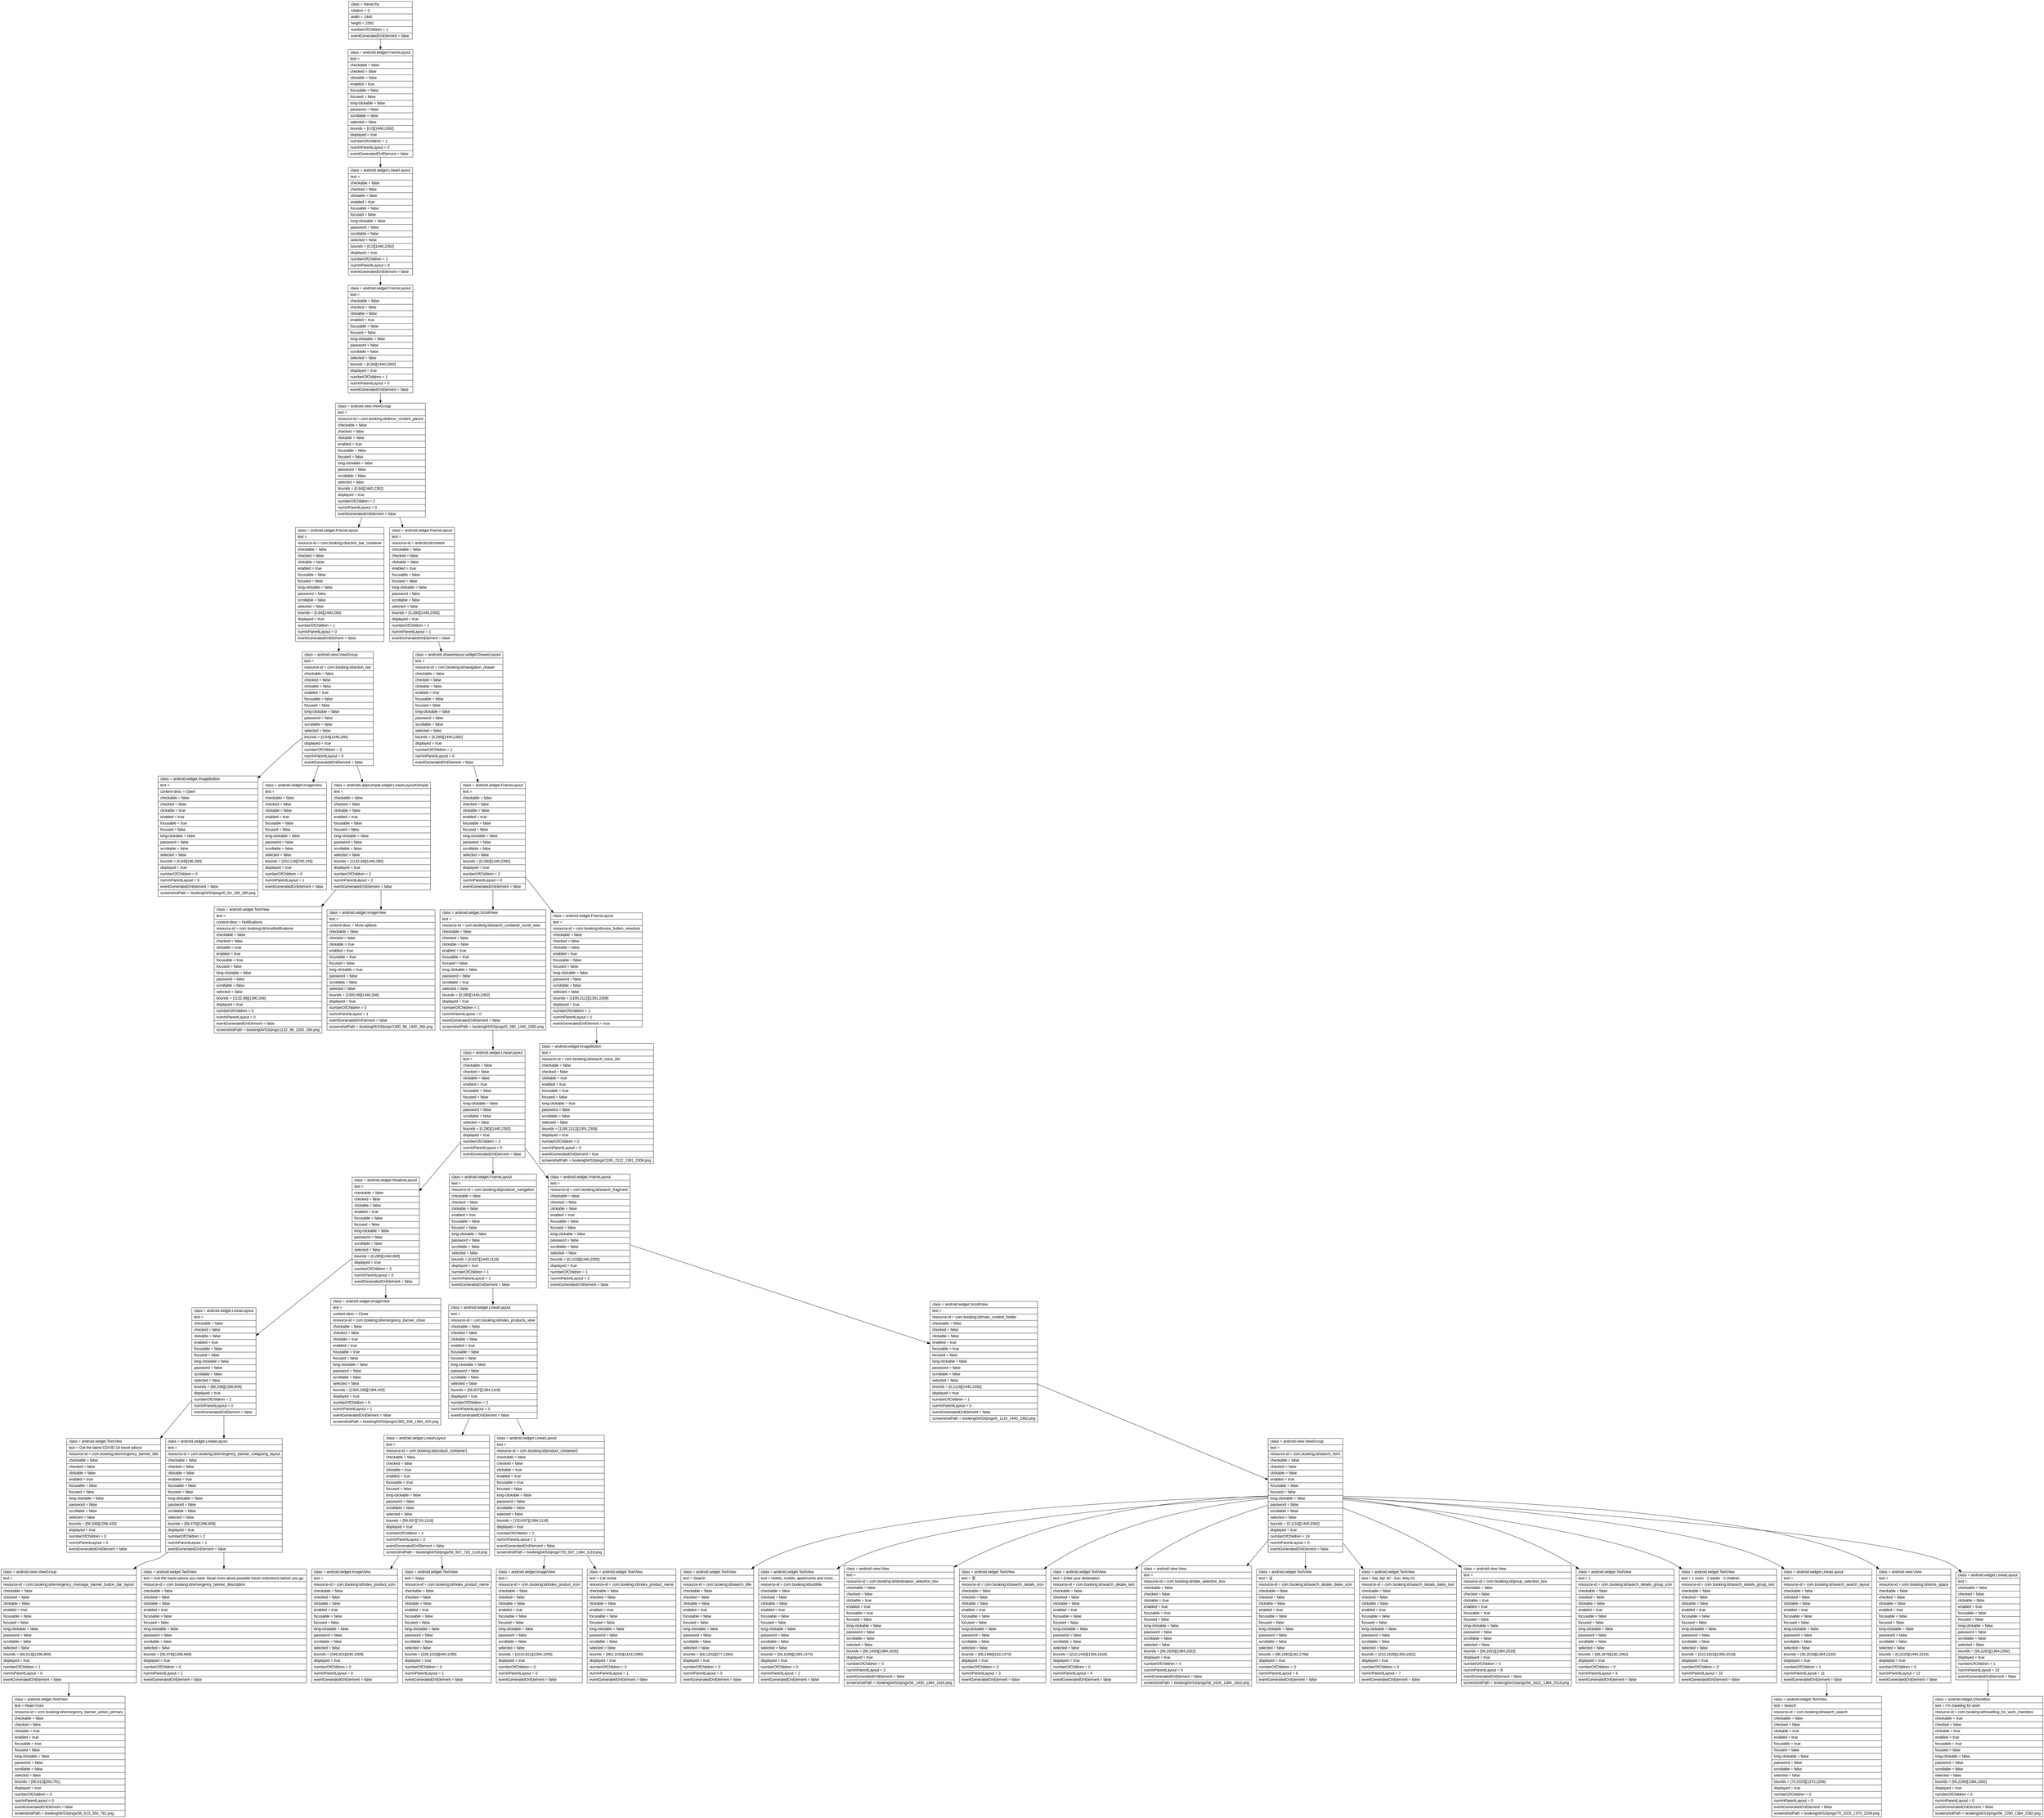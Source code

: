 digraph Layout {

	node [shape=record fontname=Arial];

	0	[label="{class = hierarchy\l|rotation = 0\l|width = 1440\l|height = 2392\l|numberOfChildren = 1\l|eventGeneratedOnElement = false \l}"]
	1	[label="{class = android.widget.FrameLayout\l|text = \l|checkable = false\l|checked = false\l|clickable = false\l|enabled = true\l|focusable = false\l|focused = false\l|long-clickable = false\l|password = false\l|scrollable = false\l|selected = false\l|bounds = [0,0][1440,2392]\l|displayed = true\l|numberOfChildren = 1\l|numInParentLayout = 0\l|eventGeneratedOnElement = false \l}"]
	2	[label="{class = android.widget.LinearLayout\l|text = \l|checkable = false\l|checked = false\l|clickable = false\l|enabled = true\l|focusable = false\l|focused = false\l|long-clickable = false\l|password = false\l|scrollable = false\l|selected = false\l|bounds = [0,0][1440,2392]\l|displayed = true\l|numberOfChildren = 1\l|numInParentLayout = 0\l|eventGeneratedOnElement = false \l}"]
	3	[label="{class = android.widget.FrameLayout\l|text = \l|checkable = false\l|checked = false\l|clickable = false\l|enabled = true\l|focusable = false\l|focused = false\l|long-clickable = false\l|password = false\l|scrollable = false\l|selected = false\l|bounds = [0,84][1440,2392]\l|displayed = true\l|numberOfChildren = 1\l|numInParentLayout = 0\l|eventGeneratedOnElement = false \l}"]
	4	[label="{class = android.view.ViewGroup\l|text = \l|resource-id = com.booking:id/decor_content_parent\l|checkable = false\l|checked = false\l|clickable = false\l|enabled = true\l|focusable = false\l|focused = false\l|long-clickable = false\l|password = false\l|scrollable = false\l|selected = false\l|bounds = [0,84][1440,2392]\l|displayed = true\l|numberOfChildren = 2\l|numInParentLayout = 0\l|eventGeneratedOnElement = false \l}"]
	5	[label="{class = android.widget.FrameLayout\l|text = \l|resource-id = com.booking:id/action_bar_container\l|checkable = false\l|checked = false\l|clickable = false\l|enabled = true\l|focusable = false\l|focused = false\l|long-clickable = false\l|password = false\l|scrollable = false\l|selected = false\l|bounds = [0,84][1440,280]\l|displayed = true\l|numberOfChildren = 1\l|numInParentLayout = 0\l|eventGeneratedOnElement = false \l}"]
	6	[label="{class = android.widget.FrameLayout\l|text = \l|resource-id = android:id/content\l|checkable = false\l|checked = false\l|clickable = false\l|enabled = true\l|focusable = false\l|focused = false\l|long-clickable = false\l|password = false\l|scrollable = false\l|selected = false\l|bounds = [0,280][1440,2392]\l|displayed = true\l|numberOfChildren = 1\l|numInParentLayout = 1\l|eventGeneratedOnElement = false \l}"]
	7	[label="{class = android.view.ViewGroup\l|text = \l|resource-id = com.booking:id/action_bar\l|checkable = false\l|checked = false\l|clickable = false\l|enabled = true\l|focusable = false\l|focused = false\l|long-clickable = false\l|password = false\l|scrollable = false\l|selected = false\l|bounds = [0,84][1440,280]\l|displayed = true\l|numberOfChildren = 3\l|numInParentLayout = 0\l|eventGeneratedOnElement = false \l}"]
	8	[label="{class = androidx.drawerlayout.widget.DrawerLayout\l|text = \l|resource-id = com.booking:id/navigation_drawer\l|checkable = false\l|checked = false\l|clickable = false\l|enabled = true\l|focusable = false\l|focused = false\l|long-clickable = false\l|password = false\l|scrollable = false\l|selected = false\l|bounds = [0,280][1440,2392]\l|displayed = true\l|numberOfChildren = 1\l|numInParentLayout = 0\l|eventGeneratedOnElement = false \l}"]
	9	[label="{class = android.widget.ImageButton\l|text = \l|content-desc = Open\l|checkable = false\l|checked = false\l|clickable = true\l|enabled = true\l|focusable = true\l|focused = false\l|long-clickable = false\l|password = false\l|scrollable = false\l|selected = false\l|bounds = [0,84][196,280]\l|displayed = true\l|numberOfChildren = 0\l|numInParentLayout = 0\l|eventGeneratedOnElement = false \l|screenshotPath = booking04/S3/pngs/0_84_196_280.png\l}"]
	10	[label="{class = android.widget.ImageView\l|text = \l|checkable = false\l|checked = false\l|clickable = false\l|enabled = true\l|focusable = false\l|focused = false\l|long-clickable = false\l|password = false\l|scrollable = false\l|selected = false\l|bounds = [252,119][700,245]\l|displayed = true\l|numberOfChildren = 0\l|numInParentLayout = 1\l|eventGeneratedOnElement = false \l}"]
	11	[label="{class = androidx.appcompat.widget.LinearLayoutCompat\l|text = \l|checkable = false\l|checked = false\l|clickable = false\l|enabled = true\l|focusable = false\l|focused = false\l|long-clickable = false\l|password = false\l|scrollable = false\l|selected = false\l|bounds = [1132,84][1440,280]\l|displayed = true\l|numberOfChildren = 2\l|numInParentLayout = 2\l|eventGeneratedOnElement = false \l}"]
	12	[label="{class = android.widget.FrameLayout\l|text = \l|checkable = false\l|checked = false\l|clickable = false\l|enabled = true\l|focusable = false\l|focused = false\l|long-clickable = false\l|password = false\l|scrollable = false\l|selected = false\l|bounds = [0,280][1440,2392]\l|displayed = true\l|numberOfChildren = 2\l|numInParentLayout = 0\l|eventGeneratedOnElement = false \l}"]
	13	[label="{class = android.widget.TextView\l|text = \l|content-desc = Notifications\l|resource-id = com.booking:id/mnuNotifications\l|checkable = false\l|checked = false\l|clickable = true\l|enabled = true\l|focusable = true\l|focused = false\l|long-clickable = false\l|password = false\l|scrollable = false\l|selected = false\l|bounds = [1132,98][1300,266]\l|displayed = true\l|numberOfChildren = 0\l|numInParentLayout = 0\l|eventGeneratedOnElement = false \l|screenshotPath = booking04/S3/pngs/1132_98_1300_266.png\l}"]
	14	[label="{class = android.widget.ImageView\l|text = \l|content-desc = More options\l|checkable = false\l|checked = false\l|clickable = true\l|enabled = true\l|focusable = true\l|focused = false\l|long-clickable = true\l|password = false\l|scrollable = false\l|selected = false\l|bounds = [1300,98][1440,266]\l|displayed = true\l|numberOfChildren = 0\l|numInParentLayout = 1\l|eventGeneratedOnElement = false \l|screenshotPath = booking04/S3/pngs/1300_98_1440_266.png\l}"]
	15	[label="{class = android.widget.ScrollView\l|text = \l|resource-id = com.booking:id/search_container_scroll_view\l|checkable = false\l|checked = false\l|clickable = false\l|enabled = true\l|focusable = true\l|focused = false\l|long-clickable = false\l|password = false\l|scrollable = true\l|selected = false\l|bounds = [0,280][1440,2392]\l|displayed = true\l|numberOfChildren = 1\l|numInParentLayout = 0\l|eventGeneratedOnElement = false \l|screenshotPath = booking04/S3/pngs/0_280_1440_2392.png\l}"]
	16	[label="{class = android.widget.FrameLayout\l|text = \l|resource-id = com.booking:id/voice_button_viewstub\l|checkable = false\l|checked = false\l|clickable = false\l|enabled = true\l|focusable = false\l|focused = false\l|long-clickable = false\l|password = false\l|scrollable = false\l|selected = false\l|bounds = [1195,2112][1391,2308]\l|displayed = true\l|numberOfChildren = 1\l|numInParentLayout = 1\l|eventGeneratedOnElement = true \l}"]
	17	[label="{class = android.widget.LinearLayout\l|text = \l|checkable = false\l|checked = false\l|clickable = false\l|enabled = true\l|focusable = false\l|focused = false\l|long-clickable = false\l|password = false\l|scrollable = false\l|selected = false\l|bounds = [0,280][1440,2392]\l|displayed = true\l|numberOfChildren = 3\l|numInParentLayout = 0\l|eventGeneratedOnElement = false \l}"]
	18	[label="{class = android.widget.ImageButton\l|text = \l|resource-id = com.booking:id/search_voice_btn\l|checkable = false\l|checked = false\l|clickable = true\l|enabled = true\l|focusable = true\l|focused = false\l|long-clickable = true\l|password = false\l|scrollable = false\l|selected = false\l|bounds = [1195,2112][1391,2308]\l|displayed = true\l|numberOfChildren = 0\l|numInParentLayout = 0\l|eventGeneratedOnElement = true \l|screenshotPath = booking04/S3/pngs/1195_2112_1391_2308.png\l}"]
	19	[label="{class = android.widget.RelativeLayout\l|text = \l|checkable = false\l|checked = false\l|clickable = false\l|enabled = true\l|focusable = false\l|focused = false\l|long-clickable = false\l|password = false\l|scrollable = false\l|selected = false\l|bounds = [0,280][1440,809]\l|displayed = true\l|numberOfChildren = 2\l|numInParentLayout = 0\l|eventGeneratedOnElement = false \l}"]
	20	[label="{class = android.widget.FrameLayout\l|text = \l|resource-id = com.booking:id/products_navigation\l|checkable = false\l|checked = false\l|clickable = false\l|enabled = true\l|focusable = false\l|focused = false\l|long-clickable = false\l|password = false\l|scrollable = false\l|selected = false\l|bounds = [0,837][1440,1118]\l|displayed = true\l|numberOfChildren = 1\l|numInParentLayout = 1\l|eventGeneratedOnElement = false \l}"]
	21	[label="{class = android.widget.FrameLayout\l|text = \l|resource-id = com.booking:id/search_fragment\l|checkable = false\l|checked = false\l|clickable = false\l|enabled = true\l|focusable = false\l|focused = false\l|long-clickable = false\l|password = false\l|scrollable = false\l|selected = false\l|bounds = [0,1118][1440,2392]\l|displayed = true\l|numberOfChildren = 1\l|numInParentLayout = 2\l|eventGeneratedOnElement = false \l}"]
	22	[label="{class = android.widget.LinearLayout\l|text = \l|checkable = false\l|checked = false\l|clickable = false\l|enabled = true\l|focusable = false\l|focused = false\l|long-clickable = false\l|password = false\l|scrollable = false\l|selected = false\l|bounds = [56,336][1286,809]\l|displayed = true\l|numberOfChildren = 2\l|numInParentLayout = 0\l|eventGeneratedOnElement = false \l}"]
	23	[label="{class = android.widget.ImageView\l|text = \l|content-desc = Close\l|resource-id = com.booking:id/emergency_banner_close\l|checkable = false\l|checked = false\l|clickable = true\l|enabled = true\l|focusable = true\l|focused = false\l|long-clickable = false\l|password = false\l|scrollable = false\l|selected = false\l|bounds = [1300,336][1384,420]\l|displayed = true\l|numberOfChildren = 0\l|numInParentLayout = 1\l|eventGeneratedOnElement = false \l|screenshotPath = booking04/S3/pngs/1300_336_1384_420.png\l}"]
	24	[label="{class = android.widget.LinearLayout\l|text = \l|resource-id = com.booking:id/index_products_view\l|checkable = false\l|checked = false\l|clickable = false\l|enabled = true\l|focusable = false\l|focused = false\l|long-clickable = false\l|password = false\l|scrollable = false\l|selected = false\l|bounds = [56,837][1384,1118]\l|displayed = true\l|numberOfChildren = 2\l|numInParentLayout = 0\l|eventGeneratedOnElement = false \l}"]
	25	[label="{class = android.widget.ScrollView\l|text = \l|resource-id = com.booking:id/main_content_holder\l|checkable = false\l|checked = false\l|clickable = false\l|enabled = true\l|focusable = true\l|focused = false\l|long-clickable = false\l|password = false\l|scrollable = false\l|selected = false\l|bounds = [0,1118][1440,2392]\l|displayed = true\l|numberOfChildren = 1\l|numInParentLayout = 0\l|eventGeneratedOnElement = false \l|screenshotPath = booking04/S3/pngs/0_1118_1440_2392.png\l}"]
	26	[label="{class = android.widget.TextView\l|text = Get the latest COVID-19 travel advice\l|resource-id = com.booking:id/emergency_banner_title\l|checkable = false\l|checked = false\l|clickable = false\l|enabled = true\l|focusable = false\l|focused = false\l|long-clickable = false\l|password = false\l|scrollable = false\l|selected = false\l|bounds = [56,336][1286,420]\l|displayed = true\l|numberOfChildren = 0\l|numInParentLayout = 0\l|eventGeneratedOnElement = false \l}"]
	27	[label="{class = android.widget.LinearLayout\l|text = \l|resource-id = com.booking:id/emergency_banner_collapsing_layout\l|checkable = false\l|checked = false\l|clickable = false\l|enabled = true\l|focusable = false\l|focused = false\l|long-clickable = false\l|password = false\l|scrollable = false\l|selected = false\l|bounds = [56,476][1286,809]\l|displayed = true\l|numberOfChildren = 2\l|numInParentLayout = 1\l|eventGeneratedOnElement = false \l}"]
	28	[label="{class = android.widget.LinearLayout\l|text = \l|resource-id = com.booking:id/product_container1\l|checkable = false\l|checked = false\l|clickable = true\l|enabled = true\l|focusable = true\l|focused = false\l|long-clickable = false\l|password = false\l|scrollable = false\l|selected = false\l|bounds = [56,837][720,1118]\l|displayed = true\l|numberOfChildren = 2\l|numInParentLayout = 0\l|eventGeneratedOnElement = false \l|screenshotPath = booking04/S3/pngs/56_837_720_1118.png\l}"]
	29	[label="{class = android.widget.LinearLayout\l|text = \l|resource-id = com.booking:id/product_container2\l|checkable = false\l|checked = false\l|clickable = true\l|enabled = true\l|focusable = true\l|focused = false\l|long-clickable = false\l|password = false\l|scrollable = false\l|selected = false\l|bounds = [720,837][1384,1118]\l|displayed = true\l|numberOfChildren = 2\l|numInParentLayout = 1\l|eventGeneratedOnElement = false \l|screenshotPath = booking04/S3/pngs/720_837_1384_1118.png\l}"]
	30	[label="{class = android.view.ViewGroup\l|text = \l|resource-id = com.booking:id/search_form\l|checkable = false\l|checked = false\l|clickable = false\l|enabled = true\l|focusable = false\l|focused = false\l|long-clickable = false\l|password = false\l|scrollable = false\l|selected = false\l|bounds = [0,1118][1440,2392]\l|displayed = true\l|numberOfChildren = 14\l|numInParentLayout = 0\l|eventGeneratedOnElement = false \l}"]
	31	[label="{class = android.view.ViewGroup\l|text = \l|resource-id = com.booking:id/emergency_message_banner_button_bar_layout\l|checkable = false\l|checked = false\l|clickable = false\l|enabled = true\l|focusable = false\l|focused = false\l|long-clickable = false\l|password = false\l|scrollable = false\l|selected = false\l|bounds = [56,613][1286,809]\l|displayed = true\l|numberOfChildren = 1\l|numInParentLayout = 0\l|eventGeneratedOnElement = false \l}"]
	32	[label="{class = android.widget.TextView\l|text = Get the travel advice you need. Read more about possible travel restrictions before you go.\l|resource-id = com.booking:id/emergency_banner_description\l|checkable = false\l|checked = false\l|clickable = false\l|enabled = true\l|focusable = false\l|focused = false\l|long-clickable = false\l|password = false\l|scrollable = false\l|selected = false\l|bounds = [56,476][1286,669]\l|displayed = true\l|numberOfChildren = 0\l|numInParentLayout = 1\l|eventGeneratedOnElement = false \l}"]
	33	[label="{class = android.widget.ImageView\l|text = \l|resource-id = com.booking:id/index_product_icon\l|checkable = false\l|checked = false\l|clickable = false\l|enabled = true\l|focusable = false\l|focused = false\l|long-clickable = false\l|password = false\l|scrollable = false\l|selected = false\l|bounds = [346,921][430,1005]\l|displayed = true\l|numberOfChildren = 0\l|numInParentLayout = 0\l|eventGeneratedOnElement = false \l}"]
	34	[label="{class = android.widget.TextView\l|text = Stays\l|resource-id = com.booking:id/index_product_name\l|checkable = false\l|checked = false\l|clickable = false\l|enabled = true\l|focusable = false\l|focused = false\l|long-clickable = false\l|password = false\l|scrollable = false\l|selected = false\l|bounds = [336,1033][440,1090]\l|displayed = true\l|numberOfChildren = 0\l|numInParentLayout = 1\l|eventGeneratedOnElement = false \l}"]
	35	[label="{class = android.widget.ImageView\l|text = \l|resource-id = com.booking:id/index_product_icon\l|checkable = false\l|checked = false\l|clickable = false\l|enabled = true\l|focusable = false\l|focused = false\l|long-clickable = false\l|password = false\l|scrollable = false\l|selected = false\l|bounds = [1010,921][1094,1005]\l|displayed = true\l|numberOfChildren = 0\l|numInParentLayout = 0\l|eventGeneratedOnElement = false \l}"]
	36	[label="{class = android.widget.TextView\l|text = Car rental\l|resource-id = com.booking:id/index_product_name\l|checkable = false\l|checked = false\l|clickable = false\l|enabled = true\l|focusable = false\l|focused = false\l|long-clickable = false\l|password = false\l|scrollable = false\l|selected = false\l|bounds = [962,1033][1142,1090]\l|displayed = true\l|numberOfChildren = 0\l|numInParentLayout = 1\l|eventGeneratedOnElement = false \l}"]
	37	[label="{class = android.widget.TextView\l|text = Search\l|resource-id = com.booking:id/search_title\l|checkable = false\l|checked = false\l|clickable = false\l|enabled = true\l|focusable = false\l|focused = false\l|long-clickable = false\l|password = false\l|scrollable = false\l|selected = false\l|bounds = [56,1202][277,1284]\l|displayed = true\l|numberOfChildren = 0\l|numInParentLayout = 0\l|eventGeneratedOnElement = false \l}"]
	38	[label="{class = android.widget.TextView\l|text = Hotels, motels, apartments and more…\l|resource-id = com.booking:id/subtitle\l|checkable = false\l|checked = false\l|clickable = false\l|enabled = true\l|focusable = false\l|focused = false\l|long-clickable = false\l|password = false\l|scrollable = false\l|selected = false\l|bounds = [56,1298][1384,1374]\l|displayed = true\l|numberOfChildren = 0\l|numInParentLayout = 1\l|eventGeneratedOnElement = false \l}"]
	39	[label="{class = android.view.View\l|text = \l|resource-id = com.booking:id/destination_selection_box\l|checkable = false\l|checked = false\l|clickable = true\l|enabled = true\l|focusable = true\l|focused = false\l|long-clickable = false\l|password = false\l|scrollable = false\l|selected = false\l|bounds = [56,1430][1384,1626]\l|displayed = true\l|numberOfChildren = 0\l|numInParentLayout = 2\l|eventGeneratedOnElement = false \l|screenshotPath = booking04/S3/pngs/56_1430_1384_1626.png\l}"]
	40	[label="{class = android.widget.TextView\l|text = 뀒\l|resource-id = com.booking:id/search_details_icon\l|checkable = false\l|checked = false\l|clickable = false\l|enabled = true\l|focusable = false\l|focused = false\l|long-clickable = false\l|password = false\l|scrollable = false\l|selected = false\l|bounds = [98,1486][182,1570]\l|displayed = true\l|numberOfChildren = 0\l|numInParentLayout = 3\l|eventGeneratedOnElement = false \l}"]
	41	[label="{class = android.widget.TextView\l|text = Enter your destination\l|resource-id = com.booking:id/search_details_text\l|checkable = false\l|checked = false\l|clickable = false\l|enabled = true\l|focusable = false\l|focused = false\l|long-clickable = false\l|password = false\l|scrollable = false\l|selected = false\l|bounds = [210,1430][1356,1626]\l|displayed = true\l|numberOfChildren = 0\l|numInParentLayout = 4\l|eventGeneratedOnElement = false \l}"]
	42	[label="{class = android.view.View\l|text = \l|resource-id = com.booking:id/date_selection_box\l|checkable = false\l|checked = false\l|clickable = true\l|enabled = true\l|focusable = true\l|focused = false\l|long-clickable = false\l|password = false\l|scrollable = false\l|selected = false\l|bounds = [56,1626][1384,1822]\l|displayed = true\l|numberOfChildren = 0\l|numInParentLayout = 5\l|eventGeneratedOnElement = false \l|screenshotPath = booking04/S3/pngs/56_1626_1384_1822.png\l}"]
	43	[label="{class = android.widget.TextView\l|text = 낤\l|resource-id = com.booking:id/search_details_dates_icon\l|checkable = false\l|checked = false\l|clickable = false\l|enabled = true\l|focusable = false\l|focused = false\l|long-clickable = false\l|password = false\l|scrollable = false\l|selected = false\l|bounds = [98,1682][182,1766]\l|displayed = true\l|numberOfChildren = 0\l|numInParentLayout = 6\l|eventGeneratedOnElement = false \l}"]
	44	[label="{class = android.widget.TextView\l|text = Sat, Apr 30 - Sun, May 01\l|resource-id = com.booking:id/search_details_dates_text\l|checkable = false\l|checked = false\l|clickable = false\l|enabled = true\l|focusable = false\l|focused = false\l|long-clickable = false\l|password = false\l|scrollable = false\l|selected = false\l|bounds = [210,1626][1356,1822]\l|displayed = true\l|numberOfChildren = 0\l|numInParentLayout = 7\l|eventGeneratedOnElement = false \l}"]
	45	[label="{class = android.view.View\l|text = \l|resource-id = com.booking:id/group_selection_box\l|checkable = false\l|checked = false\l|clickable = true\l|enabled = true\l|focusable = true\l|focused = false\l|long-clickable = false\l|password = false\l|scrollable = false\l|selected = false\l|bounds = [56,1822][1384,2018]\l|displayed = true\l|numberOfChildren = 0\l|numInParentLayout = 8\l|eventGeneratedOnElement = false \l|screenshotPath = booking04/S3/pngs/56_1822_1384_2018.png\l}"]
	46	[label="{class = android.widget.TextView\l|text = 1\l|resource-id = com.booking:id/search_details_group_icon\l|checkable = false\l|checked = false\l|clickable = false\l|enabled = true\l|focusable = false\l|focused = false\l|long-clickable = false\l|password = false\l|scrollable = false\l|selected = false\l|bounds = [98,1878][182,1962]\l|displayed = true\l|numberOfChildren = 0\l|numInParentLayout = 9\l|eventGeneratedOnElement = false \l}"]
	47	[label="{class = android.widget.TextView\l|text = 1 room · 2 adults · 0 children\l|resource-id = com.booking:id/search_details_group_text\l|checkable = false\l|checked = false\l|clickable = false\l|enabled = true\l|focusable = false\l|focused = false\l|long-clickable = false\l|password = false\l|scrollable = false\l|selected = false\l|bounds = [210,1822][1356,2018]\l|displayed = true\l|numberOfChildren = 0\l|numInParentLayout = 10\l|eventGeneratedOnElement = false \l}"]
	48	[label="{class = android.widget.LinearLayout\l|text = \l|resource-id = com.booking:id/search_search_layout\l|checkable = false\l|checked = false\l|clickable = false\l|enabled = true\l|focusable = false\l|focused = false\l|long-clickable = false\l|password = false\l|scrollable = false\l|selected = false\l|bounds = [56,2018][1384,2220]\l|displayed = true\l|numberOfChildren = 1\l|numInParentLayout = 11\l|eventGeneratedOnElement = false \l}"]
	49	[label="{class = android.view.View\l|text = \l|resource-id = com.booking:id/extra_space\l|checkable = false\l|checked = false\l|clickable = false\l|enabled = true\l|focusable = false\l|focused = false\l|long-clickable = false\l|password = false\l|scrollable = false\l|selected = false\l|bounds = [0,2220][1440,2234]\l|displayed = true\l|numberOfChildren = 0\l|numInParentLayout = 12\l|eventGeneratedOnElement = false \l}"]
	50	[label="{class = android.widget.LinearLayout\l|text = \l|checkable = false\l|checked = false\l|clickable = false\l|enabled = true\l|focusable = false\l|focused = false\l|long-clickable = false\l|password = false\l|scrollable = false\l|selected = false\l|bounds = [56,2262][1384,2392]\l|displayed = true\l|numberOfChildren = 1\l|numInParentLayout = 13\l|eventGeneratedOnElement = false \l}"]
	51	[label="{class = android.widget.TextView\l|text = Read more\l|resource-id = com.booking:id/emergency_banner_action_primary\l|checkable = false\l|checked = false\l|clickable = true\l|enabled = true\l|focusable = true\l|focused = false\l|long-clickable = false\l|password = false\l|scrollable = false\l|selected = false\l|bounds = [56,613][350,781]\l|displayed = true\l|numberOfChildren = 0\l|numInParentLayout = 0\l|eventGeneratedOnElement = false \l|screenshotPath = booking04/S3/pngs/56_613_350_781.png\l}"]
	52	[label="{class = android.widget.TextView\l|text = Search\l|resource-id = com.booking:id/search_search\l|checkable = false\l|checked = false\l|clickable = true\l|enabled = true\l|focusable = true\l|focused = false\l|long-clickable = false\l|password = false\l|scrollable = false\l|selected = false\l|bounds = [70,2025][1370,2206]\l|displayed = true\l|numberOfChildren = 0\l|numInParentLayout = 0\l|eventGeneratedOnElement = false \l|screenshotPath = booking04/S3/pngs/70_2025_1370_2206.png\l}"]
	53	[label="{class = android.widget.CheckBox\l|text = I'm traveling for work\l|resource-id = com.booking:id/travelling_for_work_checkbox\l|checkable = true\l|checked = false\l|clickable = true\l|enabled = true\l|focusable = true\l|focused = false\l|long-clickable = false\l|password = false\l|scrollable = false\l|selected = false\l|bounds = [56,2290][1384,2392]\l|displayed = true\l|numberOfChildren = 0\l|numInParentLayout = 0\l|eventGeneratedOnElement = false \l|screenshotPath = booking04/S3/pngs/56_2290_1384_2392.png\l}"]


	0 -> 1
	1 -> 2
	2 -> 3
	3 -> 4
	4 -> 5
	4 -> 6
	5 -> 7
	6 -> 8
	7 -> 9
	7 -> 10
	7 -> 11
	8 -> 12
	11 -> 13
	11 -> 14
	12 -> 15
	12 -> 16
	15 -> 17
	16 -> 18
	17 -> 19
	17 -> 20
	17 -> 21
	19 -> 22
	19 -> 23
	20 -> 24
	21 -> 25
	22 -> 26
	22 -> 27
	24 -> 28
	24 -> 29
	25 -> 30
	27 -> 31
	27 -> 32
	28 -> 33
	28 -> 34
	29 -> 35
	29 -> 36
	30 -> 37
	30 -> 38
	30 -> 39
	30 -> 40
	30 -> 41
	30 -> 42
	30 -> 43
	30 -> 44
	30 -> 45
	30 -> 46
	30 -> 47
	30 -> 48
	30 -> 49
	30 -> 50
	31 -> 51
	48 -> 52
	50 -> 53


}